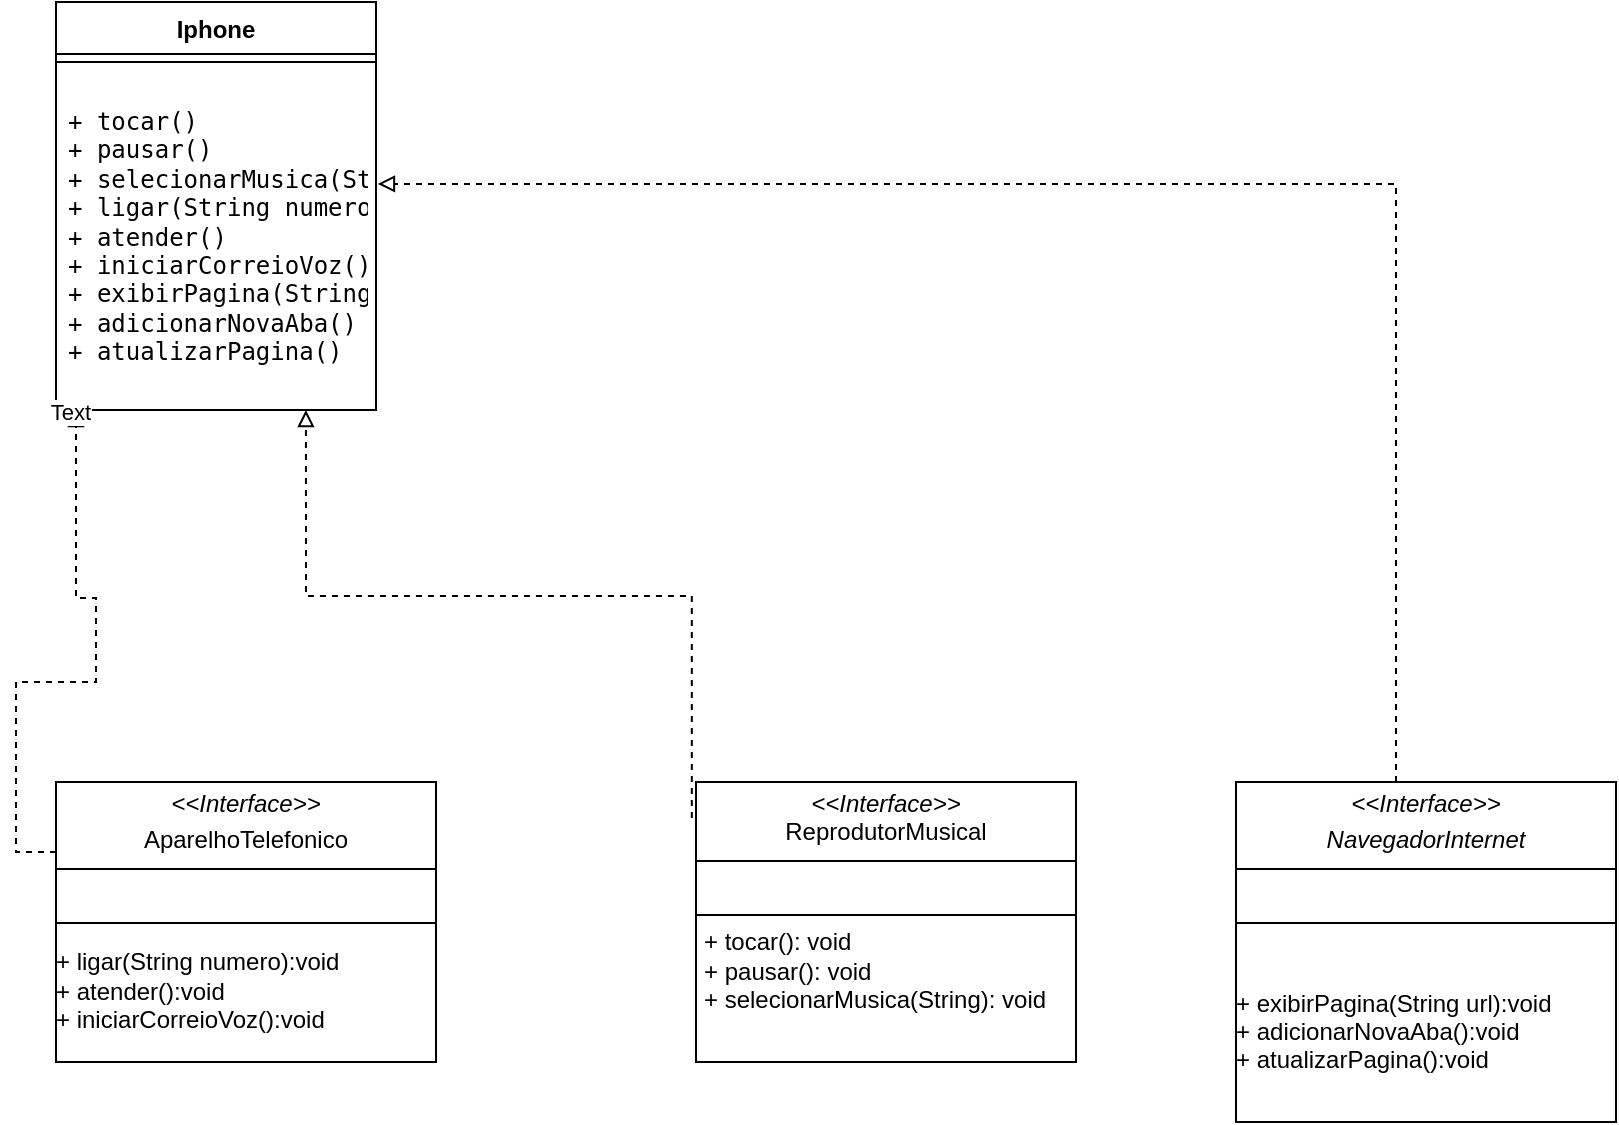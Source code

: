<mxfile version="26.0.16">
  <diagram name="Page-1" id="58cdce13-f638-feb5-8d6f-7d28b1aa9fa0">
    <mxGraphModel dx="880" dy="469" grid="1" gridSize="10" guides="1" tooltips="1" connect="1" arrows="1" fold="1" page="1" pageScale="1" pageWidth="1100" pageHeight="850" background="none" math="0" shadow="0">
      <root>
        <mxCell id="0" />
        <mxCell id="1" parent="0" />
        <mxCell id="ntwNyBG2KZc1u4lstdlm-1" value="Iphone" style="swimlane;fontStyle=1;align=center;verticalAlign=top;childLayout=stackLayout;horizontal=1;startSize=26;horizontalStack=0;resizeParent=1;resizeParentMax=0;resizeLast=0;collapsible=1;marginBottom=0;whiteSpace=wrap;html=1;" vertex="1" parent="1">
          <mxGeometry x="80" width="160" height="204" as="geometry" />
        </mxCell>
        <mxCell id="ntwNyBG2KZc1u4lstdlm-3" value="" style="line;strokeWidth=1;fillColor=none;align=left;verticalAlign=middle;spacingTop=-1;spacingLeft=3;spacingRight=3;rotatable=0;labelPosition=right;points=[];portConstraint=eastwest;strokeColor=inherit;" vertex="1" parent="ntwNyBG2KZc1u4lstdlm-1">
          <mxGeometry y="26" width="160" height="8" as="geometry" />
        </mxCell>
        <mxCell id="ntwNyBG2KZc1u4lstdlm-4" value="&lt;pre&gt;+ tocar()&lt;br/&gt;+ pausar()&lt;br/&gt;+ selecionarMusica(String musica)&lt;br/&gt;+ ligar(String numero)&lt;br/&gt;+ atender()&lt;br/&gt;+ iniciarCorreioVoz()&lt;br/&gt;+ exibirPagina(String url)&lt;br/&gt;+ adicionarNovaAba()&lt;br/&gt;+ atualizarPagina()&lt;/pre&gt;" style="text;strokeColor=none;fillColor=none;align=left;verticalAlign=top;spacingLeft=4;spacingRight=4;overflow=hidden;rotatable=0;points=[[0,0.5],[1,0.5]];portConstraint=eastwest;whiteSpace=wrap;html=1;" vertex="1" parent="ntwNyBG2KZc1u4lstdlm-1">
          <mxGeometry y="34" width="160" height="170" as="geometry" />
        </mxCell>
        <mxCell id="ntwNyBG2KZc1u4lstdlm-5" value="&lt;p style=&quot;margin:0px;margin-top:4px;text-align:center;&quot;&gt;&lt;i&gt;&amp;lt;&amp;lt;Interface&amp;gt;&amp;gt;&lt;/i&gt;&lt;br&gt;ReprodutorMusical&lt;/p&gt;&lt;hr size=&quot;1&quot; style=&quot;border-style:solid;&quot;&gt;&lt;br&gt;&lt;hr size=&quot;1&quot; style=&quot;border-style:solid;&quot;&gt;&lt;p style=&quot;margin:0px;margin-left:4px;&quot;&gt;+ tocar(): void&lt;/p&gt;&lt;p style=&quot;margin:0px;margin-left:4px;&quot;&gt;+ pausar(): void&lt;/p&gt;&lt;p style=&quot;margin:0px;margin-left:4px;&quot;&gt;+ selecionarMusica(String): void&lt;/p&gt;" style="verticalAlign=top;align=left;overflow=fill;html=1;whiteSpace=wrap;" vertex="1" parent="1">
          <mxGeometry x="400" y="390" width="190" height="140" as="geometry" />
        </mxCell>
        <mxCell id="ntwNyBG2KZc1u4lstdlm-6" value="&lt;p style=&quot;margin:0px;margin-top:4px;text-align:center;&quot;&gt;&lt;i&gt;&amp;lt;&amp;lt;Interface&amp;gt;&amp;gt;&lt;/i&gt;&lt;/p&gt;&lt;p style=&quot;margin:0px;margin-top:4px;text-align:center;&quot;&gt;&lt;i&gt;NavegadorInternet&lt;/i&gt;&lt;/p&gt;&lt;hr size=&quot;1&quot; style=&quot;border-style:solid;&quot;&gt;&lt;br&gt;&lt;hr size=&quot;1&quot; style=&quot;border-style:solid;&quot;&gt;&lt;br&gt;&lt;pre&gt;&lt;font face=&quot;Helvetica&quot;&gt;+ exibirPagina(String url):void&lt;br&gt;+ adicionarNovaAba():void&lt;br&gt;+ atualizarPagina():void&lt;/font&gt;&lt;/pre&gt;" style="verticalAlign=top;align=left;overflow=fill;html=1;whiteSpace=wrap;" vertex="1" parent="1">
          <mxGeometry x="670" y="390" width="190" height="170" as="geometry" />
        </mxCell>
        <mxCell id="ntwNyBG2KZc1u4lstdlm-7" value="&lt;p style=&quot;margin:0px;margin-top:4px;text-align:center;&quot;&gt;&lt;i&gt;&amp;lt;&amp;lt;Interface&amp;gt;&amp;gt;&lt;/i&gt;&lt;br&gt;&lt;/p&gt;&lt;p style=&quot;margin:0px;margin-top:4px;text-align:center;&quot;&gt;AparelhoTelefonico&lt;/p&gt;&lt;hr size=&quot;1&quot; style=&quot;border-style:solid;&quot;&gt;&lt;br&gt;&lt;hr size=&quot;1&quot; style=&quot;border-style:solid;&quot;&gt;&lt;pre&gt;&lt;font style=&quot;font-size: 12px;&quot; face=&quot;Helvetica&quot;&gt;+ ligar(String numero):void&lt;br&gt;+ atender():void&lt;br&gt;+ iniciarCorreioVoz():void&lt;/font&gt;&lt;/pre&gt;" style="verticalAlign=top;align=left;overflow=fill;html=1;whiteSpace=wrap;" vertex="1" parent="1">
          <mxGeometry x="80" y="390" width="190" height="140" as="geometry" />
        </mxCell>
        <mxCell id="ntwNyBG2KZc1u4lstdlm-8" value="" style="html=1;labelBackgroundColor=#ffffff;jettySize=auto;orthogonalLoop=1;fontSize=14;rounded=0;jumpStyle=gap;edgeStyle=orthogonalEdgeStyle;startArrow=none;endArrow=block;endFill=0;dashed=1;strokeWidth=1;" edge="1" parent="1" source="ntwNyBG2KZc1u4lstdlm-7" target="ntwNyBG2KZc1u4lstdlm-4">
          <mxGeometry width="48" height="48" relative="1" as="geometry">
            <mxPoint x="130" y="360" as="sourcePoint" />
            <mxPoint x="140" y="210" as="targetPoint" />
            <Array as="points">
              <mxPoint x="60" y="425" />
              <mxPoint x="60" y="340" />
              <mxPoint x="100" y="340" />
              <mxPoint x="100" y="298" />
              <mxPoint x="90" y="298" />
            </Array>
          </mxGeometry>
        </mxCell>
        <mxCell id="ntwNyBG2KZc1u4lstdlm-9" value="Text" style="edgeLabel;html=1;align=center;verticalAlign=middle;resizable=0;points=[];" vertex="1" connectable="0" parent="ntwNyBG2KZc1u4lstdlm-8">
          <mxGeometry x="0.995" y="3" relative="1" as="geometry">
            <mxPoint as="offset" />
          </mxGeometry>
        </mxCell>
        <mxCell id="ntwNyBG2KZc1u4lstdlm-10" value="" style="html=1;labelBackgroundColor=#ffffff;jettySize=auto;orthogonalLoop=1;fontSize=14;rounded=0;jumpStyle=gap;edgeStyle=orthogonalEdgeStyle;startArrow=none;endArrow=block;endFill=0;dashed=1;strokeWidth=1;entryX=0.781;entryY=1;entryDx=0;entryDy=0;entryPerimeter=0;exitX=-0.011;exitY=0.129;exitDx=0;exitDy=0;exitPerimeter=0;" edge="1" parent="1" source="ntwNyBG2KZc1u4lstdlm-5" target="ntwNyBG2KZc1u4lstdlm-4">
          <mxGeometry width="48" height="48" relative="1" as="geometry">
            <mxPoint x="360" y="470" as="sourcePoint" />
            <mxPoint x="478" y="230" as="targetPoint" />
          </mxGeometry>
        </mxCell>
        <mxCell id="ntwNyBG2KZc1u4lstdlm-11" value="" style="html=1;labelBackgroundColor=#ffffff;jettySize=auto;orthogonalLoop=1;fontSize=14;rounded=0;jumpStyle=gap;edgeStyle=orthogonalEdgeStyle;startArrow=none;endArrow=block;endFill=0;dashed=1;strokeWidth=1;exitX=0.421;exitY=0;exitDx=0;exitDy=0;exitPerimeter=0;entryX=1.006;entryY=0.335;entryDx=0;entryDy=0;entryPerimeter=0;" edge="1" parent="1" source="ntwNyBG2KZc1u4lstdlm-6" target="ntwNyBG2KZc1u4lstdlm-4">
          <mxGeometry width="48" height="48" relative="1" as="geometry">
            <mxPoint x="430" y="218" as="sourcePoint" />
            <mxPoint x="478" y="170" as="targetPoint" />
          </mxGeometry>
        </mxCell>
      </root>
    </mxGraphModel>
  </diagram>
</mxfile>
